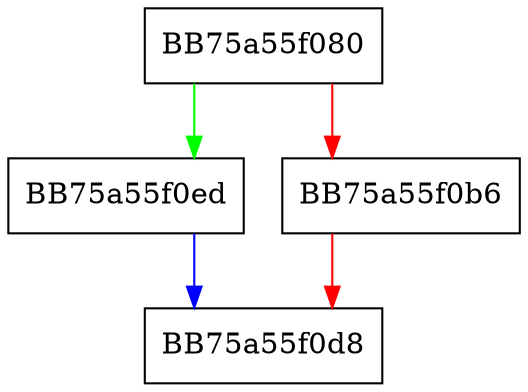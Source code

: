 digraph VisitForScan {
  node [shape="box"];
  graph [splines=ortho];
  BB75a55f080 -> BB75a55f0ed [color="green"];
  BB75a55f080 -> BB75a55f0b6 [color="red"];
  BB75a55f0b6 -> BB75a55f0d8 [color="red"];
  BB75a55f0ed -> BB75a55f0d8 [color="blue"];
}